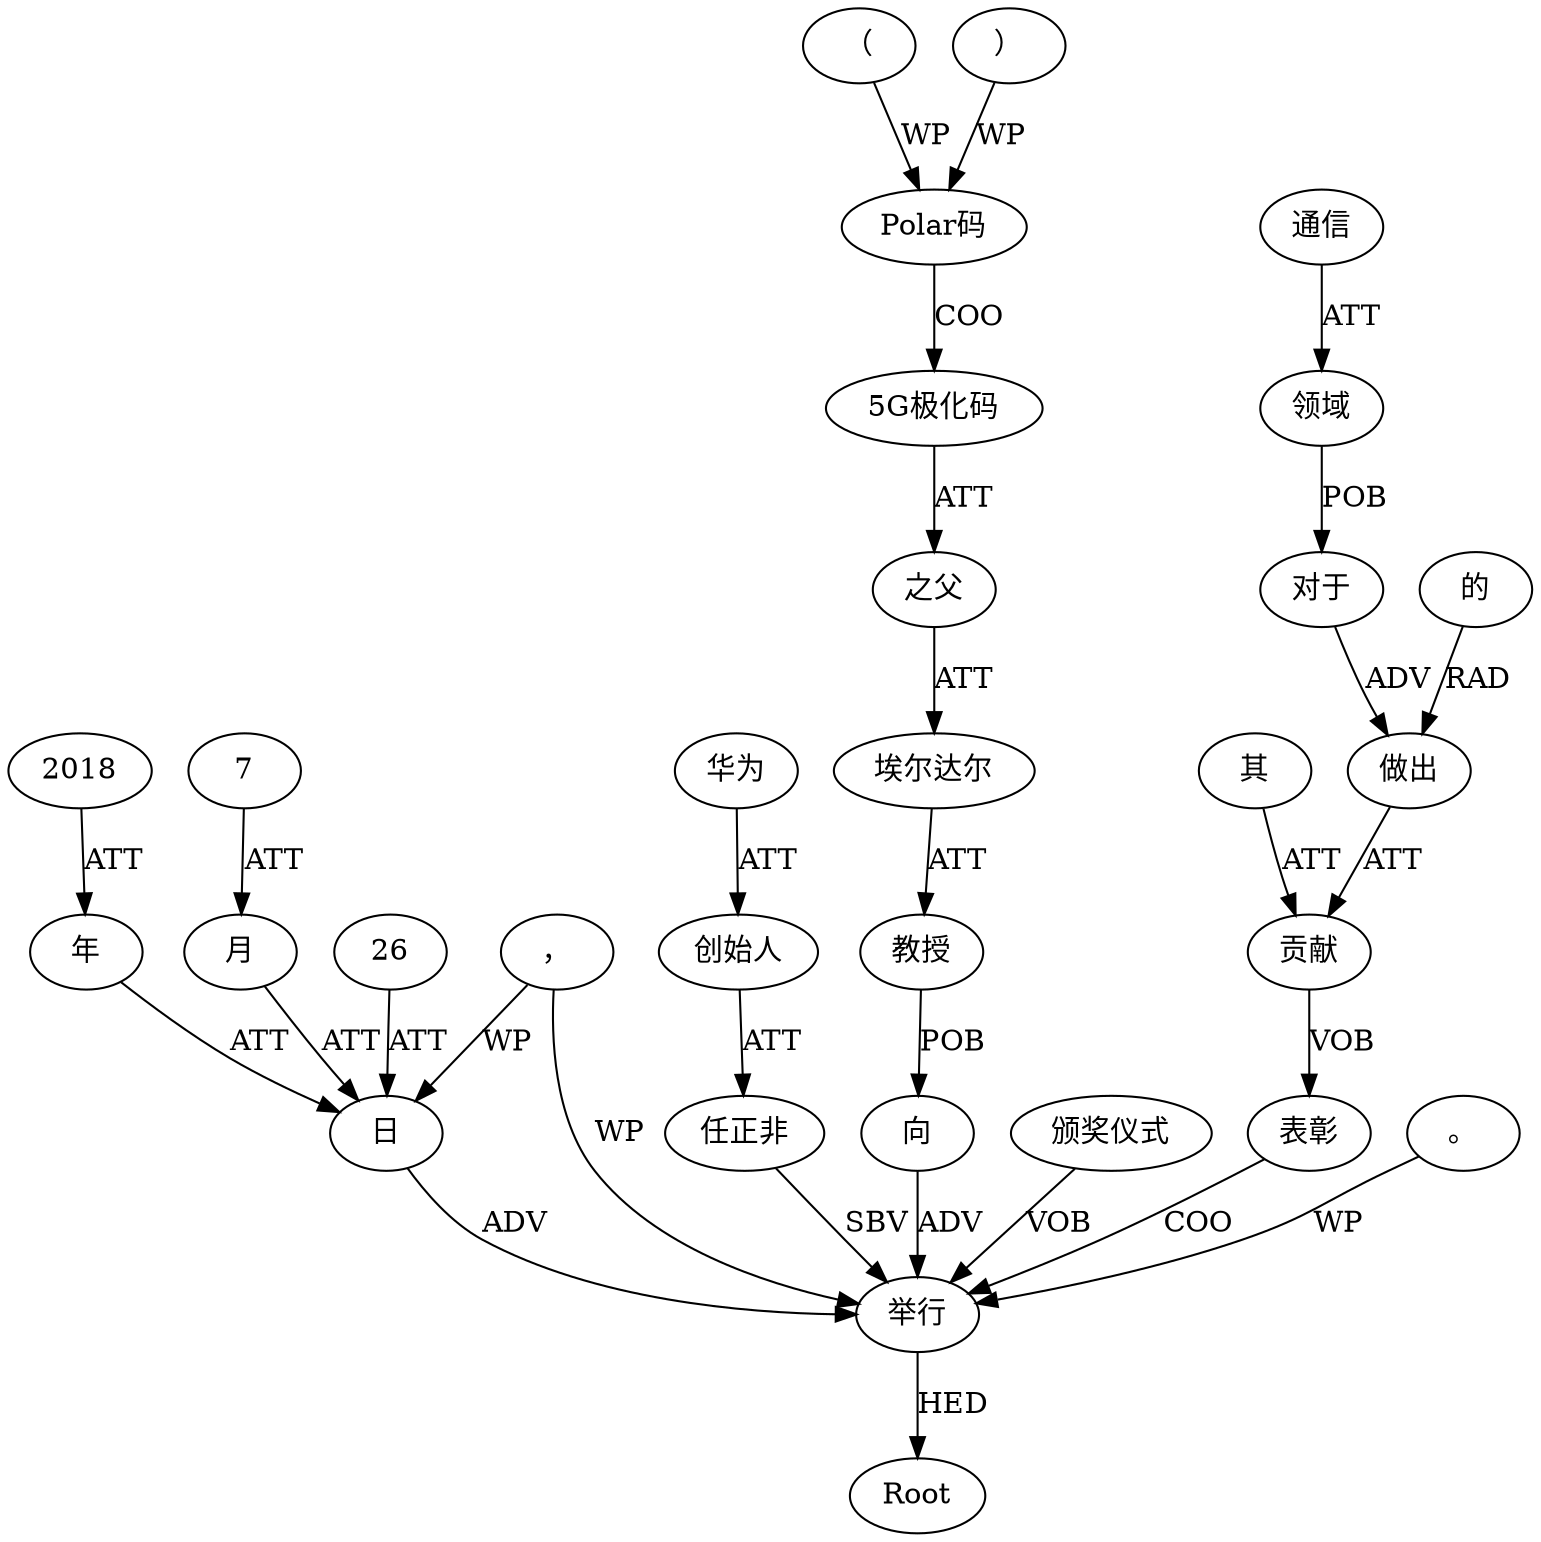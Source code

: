 digraph "测试图片" {
	Root
	2018
	"年"
	7
	"月"
	26
	"日"
	"，"
	"华为"
	"创始人"
	"任正非"
	"向"
	"5G极化码"
	"（"
	"Polar码"
	"）"
	"之父"
	"埃尔达尔"
	"教授"
	"举行"
	"颁奖仪式"
	"，"
	"表彰"
	"其"
	"对于"
	"通信"
	"领域"
	"做出"
	"的"
	"贡献"
	"。"
	2018 -> "年" [label=ATT]
	"年" -> "日" [label=ATT]
	7 -> "月" [label=ATT]
	"月" -> "日" [label=ATT]
	26 -> "日" [label=ATT]
	"日" -> "举行" [label=ADV]
	"，" -> "日" [label=WP]
	"华为" -> "创始人" [label=ATT]
	"创始人" -> "任正非" [label=ATT]
	"任正非" -> "举行" [label=SBV]
	"向" -> "举行" [label=ADV]
	"5G极化码" -> "之父" [label=ATT]
	"（" -> "Polar码" [label=WP]
	"Polar码" -> "5G极化码" [label=COO]
	"）" -> "Polar码" [label=WP]
	"之父" -> "埃尔达尔" [label=ATT]
	"埃尔达尔" -> "教授" [label=ATT]
	"教授" -> "向" [label=POB]
	"举行" -> Root [label=HED]
	"颁奖仪式" -> "举行" [label=VOB]
	"，" -> "举行" [label=WP]
	"表彰" -> "举行" [label=COO]
	"其" -> "贡献" [label=ATT]
	"对于" -> "做出" [label=ADV]
	"通信" -> "领域" [label=ATT]
	"领域" -> "对于" [label=POB]
	"做出" -> "贡献" [label=ATT]
	"的" -> "做出" [label=RAD]
	"贡献" -> "表彰" [label=VOB]
	"。" -> "举行" [label=WP]
}
